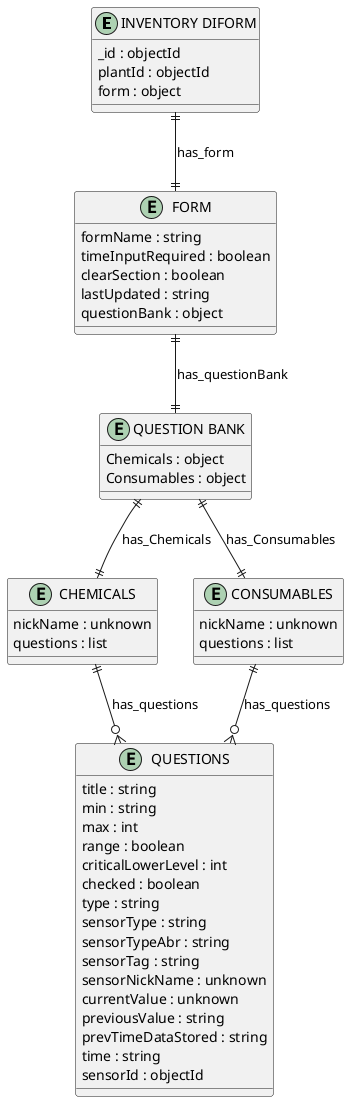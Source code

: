 @startuml INVENTORY_DIFORM_Diagram

entity "INVENTORY DIFORM" as INVENTORY_DIFORM {
  _id : objectId
  plantId : objectId
  form : object
}

entity "FORM" as FORM {
  formName : string
  timeInputRequired : boolean
  clearSection : boolean
  lastUpdated : string
  questionBank : object
}

entity "QUESTION BANK" as QUESTION_BANK {
  Chemicals : object
  Consumables : object
}

entity "CHEMICALS" as CHEMICALS {
  nickName : unknown
  questions : list
}

entity "QUESTIONS" as QUESTIONS {
  title : string
  min : string
  max : int
  range : boolean
  criticalLowerLevel : int
  checked : boolean
  type : string
  sensorType : string
  sensorTypeAbr : string
  sensorTag : string
  sensorNickName : unknown
  currentValue : unknown
  previousValue : string
  prevTimeDataStored : string
  time : string
  sensorId : objectId
}

entity "CONSUMABLES" as CONSUMABLES {
  nickName : unknown
  questions : list
}

' // Relationships
INVENTORY_DIFORM ||--|| FORM : has_form
FORM ||--|| QUESTION_BANK : has_questionBank
QUESTION_BANK ||--|| CHEMICALS : has_Chemicals
CHEMICALS ||--o{ QUESTIONS : has_questions
QUESTION_BANK ||--|| CONSUMABLES : has_Consumables
CONSUMABLES ||--o{ QUESTIONS : has_questions
@enduml